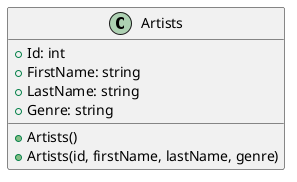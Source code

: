 @startuml ArtistItem
class Artists {
    + Id: int
    + FirstName: string
    + LastName: string
    + Genre: string
    
    + Artists()
    + Artists(id, firstName, lastName, genre)
}

@enduml